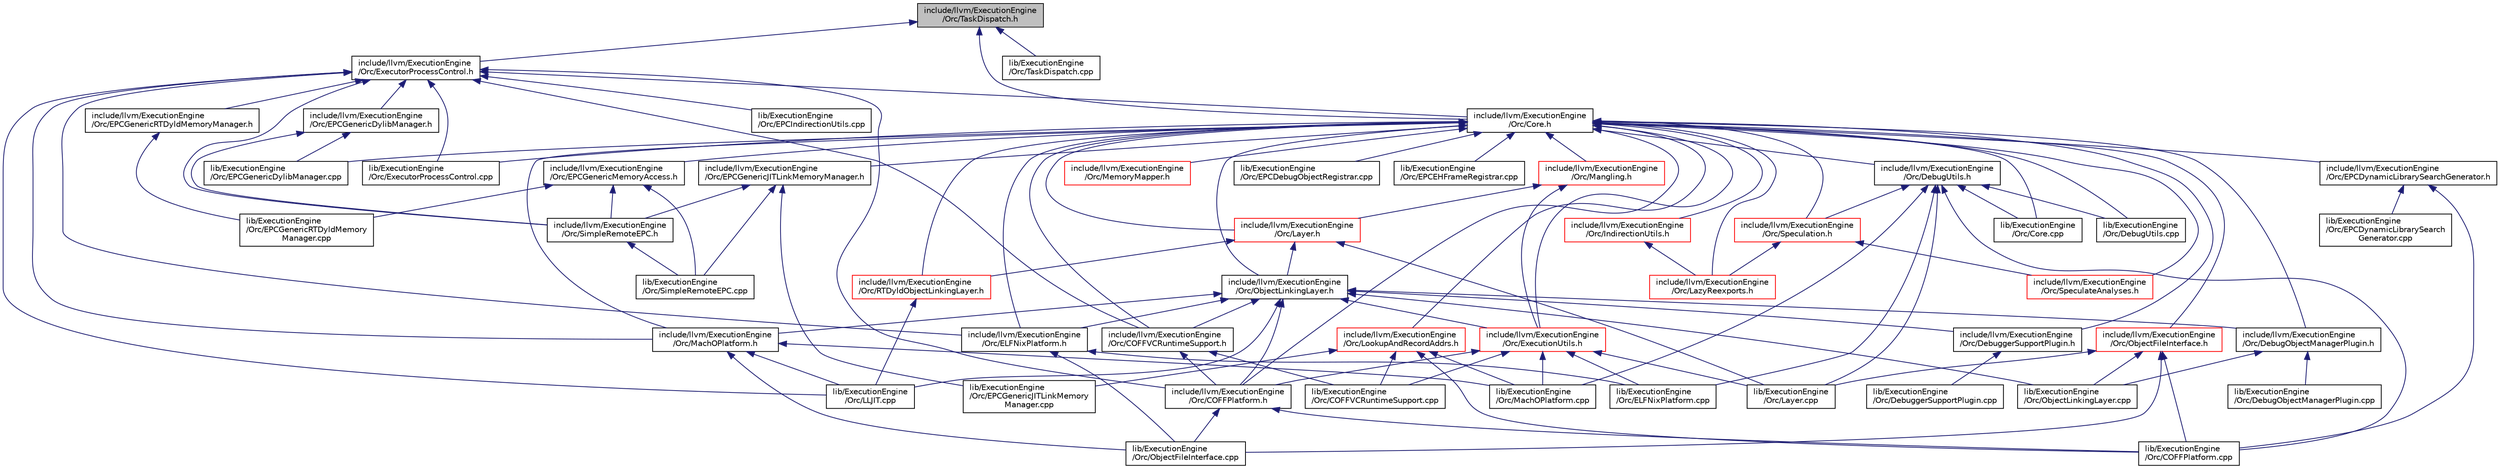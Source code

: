 digraph "include/llvm/ExecutionEngine/Orc/TaskDispatch.h"
{
 // LATEX_PDF_SIZE
  bgcolor="transparent";
  edge [fontname="Helvetica",fontsize="10",labelfontname="Helvetica",labelfontsize="10"];
  node [fontname="Helvetica",fontsize="10",shape=record];
  Node1 [label="include/llvm/ExecutionEngine\l/Orc/TaskDispatch.h",height=0.2,width=0.4,color="black", fillcolor="grey75", style="filled", fontcolor="black",tooltip=" "];
  Node1 -> Node2 [dir="back",color="midnightblue",fontsize="10",style="solid",fontname="Helvetica"];
  Node2 [label="include/llvm/ExecutionEngine\l/Orc/Core.h",height=0.2,width=0.4,color="black",URL="$ExecutionEngine_2Orc_2Core_8h.html",tooltip=" "];
  Node2 -> Node3 [dir="back",color="midnightblue",fontsize="10",style="solid",fontname="Helvetica"];
  Node3 [label="include/llvm/ExecutionEngine\l/Orc/COFFPlatform.h",height=0.2,width=0.4,color="black",URL="$COFFPlatform_8h.html",tooltip=" "];
  Node3 -> Node4 [dir="back",color="midnightblue",fontsize="10",style="solid",fontname="Helvetica"];
  Node4 [label="lib/ExecutionEngine\l/Orc/COFFPlatform.cpp",height=0.2,width=0.4,color="black",URL="$COFFPlatform_8cpp.html",tooltip=" "];
  Node3 -> Node5 [dir="back",color="midnightblue",fontsize="10",style="solid",fontname="Helvetica"];
  Node5 [label="lib/ExecutionEngine\l/Orc/ObjectFileInterface.cpp",height=0.2,width=0.4,color="black",URL="$ObjectFileInterface_8cpp.html",tooltip=" "];
  Node2 -> Node6 [dir="back",color="midnightblue",fontsize="10",style="solid",fontname="Helvetica"];
  Node6 [label="include/llvm/ExecutionEngine\l/Orc/COFFVCRuntimeSupport.h",height=0.2,width=0.4,color="black",URL="$COFFVCRuntimeSupport_8h.html",tooltip=" "];
  Node6 -> Node3 [dir="back",color="midnightblue",fontsize="10",style="solid",fontname="Helvetica"];
  Node6 -> Node7 [dir="back",color="midnightblue",fontsize="10",style="solid",fontname="Helvetica"];
  Node7 [label="lib/ExecutionEngine\l/Orc/COFFVCRuntimeSupport.cpp",height=0.2,width=0.4,color="black",URL="$COFFVCRuntimeSupport_8cpp.html",tooltip=" "];
  Node2 -> Node8 [dir="back",color="midnightblue",fontsize="10",style="solid",fontname="Helvetica"];
  Node8 [label="include/llvm/ExecutionEngine\l/Orc/DebuggerSupportPlugin.h",height=0.2,width=0.4,color="black",URL="$DebuggerSupportPlugin_8h.html",tooltip=" "];
  Node8 -> Node9 [dir="back",color="midnightblue",fontsize="10",style="solid",fontname="Helvetica"];
  Node9 [label="lib/ExecutionEngine\l/Orc/DebuggerSupportPlugin.cpp",height=0.2,width=0.4,color="black",URL="$DebuggerSupportPlugin_8cpp.html",tooltip=" "];
  Node2 -> Node10 [dir="back",color="midnightblue",fontsize="10",style="solid",fontname="Helvetica"];
  Node10 [label="include/llvm/ExecutionEngine\l/Orc/DebugObjectManagerPlugin.h",height=0.2,width=0.4,color="black",URL="$DebugObjectManagerPlugin_8h.html",tooltip=" "];
  Node10 -> Node11 [dir="back",color="midnightblue",fontsize="10",style="solid",fontname="Helvetica"];
  Node11 [label="lib/ExecutionEngine\l/Orc/DebugObjectManagerPlugin.cpp",height=0.2,width=0.4,color="black",URL="$DebugObjectManagerPlugin_8cpp.html",tooltip=" "];
  Node10 -> Node12 [dir="back",color="midnightblue",fontsize="10",style="solid",fontname="Helvetica"];
  Node12 [label="lib/ExecutionEngine\l/Orc/ObjectLinkingLayer.cpp",height=0.2,width=0.4,color="black",URL="$ObjectLinkingLayer_8cpp.html",tooltip=" "];
  Node2 -> Node13 [dir="back",color="midnightblue",fontsize="10",style="solid",fontname="Helvetica"];
  Node13 [label="include/llvm/ExecutionEngine\l/Orc/DebugUtils.h",height=0.2,width=0.4,color="black",URL="$DebugUtils_8h.html",tooltip=" "];
  Node13 -> Node14 [dir="back",color="midnightblue",fontsize="10",style="solid",fontname="Helvetica"];
  Node14 [label="include/llvm/ExecutionEngine\l/Orc/Speculation.h",height=0.2,width=0.4,color="red",URL="$Speculation_8h.html",tooltip=" "];
  Node14 -> Node20 [dir="back",color="midnightblue",fontsize="10",style="solid",fontname="Helvetica"];
  Node20 [label="include/llvm/ExecutionEngine\l/Orc/LazyReexports.h",height=0.2,width=0.4,color="red",URL="$LazyReexports_8h.html",tooltip=" "];
  Node14 -> Node24 [dir="back",color="midnightblue",fontsize="10",style="solid",fontname="Helvetica"];
  Node24 [label="include/llvm/ExecutionEngine\l/Orc/SpeculateAnalyses.h",height=0.2,width=0.4,color="red",URL="$SpeculateAnalyses_8h.html",tooltip=" "];
  Node13 -> Node4 [dir="back",color="midnightblue",fontsize="10",style="solid",fontname="Helvetica"];
  Node13 -> Node27 [dir="back",color="midnightblue",fontsize="10",style="solid",fontname="Helvetica"];
  Node27 [label="lib/ExecutionEngine\l/Orc/Core.cpp",height=0.2,width=0.4,color="black",URL="$ExecutionEngine_2Orc_2Core_8cpp.html",tooltip=" "];
  Node13 -> Node28 [dir="back",color="midnightblue",fontsize="10",style="solid",fontname="Helvetica"];
  Node28 [label="lib/ExecutionEngine\l/Orc/DebugUtils.cpp",height=0.2,width=0.4,color="black",URL="$DebugUtils_8cpp.html",tooltip=" "];
  Node13 -> Node29 [dir="back",color="midnightblue",fontsize="10",style="solid",fontname="Helvetica"];
  Node29 [label="lib/ExecutionEngine\l/Orc/ELFNixPlatform.cpp",height=0.2,width=0.4,color="black",URL="$ELFNixPlatform_8cpp.html",tooltip=" "];
  Node13 -> Node30 [dir="back",color="midnightblue",fontsize="10",style="solid",fontname="Helvetica"];
  Node30 [label="lib/ExecutionEngine\l/Orc/Layer.cpp",height=0.2,width=0.4,color="black",URL="$Layer_8cpp.html",tooltip=" "];
  Node13 -> Node31 [dir="back",color="midnightblue",fontsize="10",style="solid",fontname="Helvetica"];
  Node31 [label="lib/ExecutionEngine\l/Orc/MachOPlatform.cpp",height=0.2,width=0.4,color="black",URL="$MachOPlatform_8cpp.html",tooltip=" "];
  Node2 -> Node32 [dir="back",color="midnightblue",fontsize="10",style="solid",fontname="Helvetica"];
  Node32 [label="include/llvm/ExecutionEngine\l/Orc/ELFNixPlatform.h",height=0.2,width=0.4,color="black",URL="$ELFNixPlatform_8h.html",tooltip=" "];
  Node32 -> Node29 [dir="back",color="midnightblue",fontsize="10",style="solid",fontname="Helvetica"];
  Node32 -> Node5 [dir="back",color="midnightblue",fontsize="10",style="solid",fontname="Helvetica"];
  Node2 -> Node33 [dir="back",color="midnightblue",fontsize="10",style="solid",fontname="Helvetica"];
  Node33 [label="include/llvm/ExecutionEngine\l/Orc/EPCDynamicLibrarySearchGenerator.h",height=0.2,width=0.4,color="black",URL="$EPCDynamicLibrarySearchGenerator_8h.html",tooltip=" "];
  Node33 -> Node4 [dir="back",color="midnightblue",fontsize="10",style="solid",fontname="Helvetica"];
  Node33 -> Node34 [dir="back",color="midnightblue",fontsize="10",style="solid",fontname="Helvetica"];
  Node34 [label="lib/ExecutionEngine\l/Orc/EPCDynamicLibrarySearch\lGenerator.cpp",height=0.2,width=0.4,color="black",URL="$EPCDynamicLibrarySearchGenerator_8cpp.html",tooltip=" "];
  Node2 -> Node35 [dir="back",color="midnightblue",fontsize="10",style="solid",fontname="Helvetica"];
  Node35 [label="include/llvm/ExecutionEngine\l/Orc/EPCGenericJITLinkMemoryManager.h",height=0.2,width=0.4,color="black",URL="$EPCGenericJITLinkMemoryManager_8h.html",tooltip=" "];
  Node35 -> Node36 [dir="back",color="midnightblue",fontsize="10",style="solid",fontname="Helvetica"];
  Node36 [label="include/llvm/ExecutionEngine\l/Orc/SimpleRemoteEPC.h",height=0.2,width=0.4,color="black",URL="$SimpleRemoteEPC_8h.html",tooltip=" "];
  Node36 -> Node37 [dir="back",color="midnightblue",fontsize="10",style="solid",fontname="Helvetica"];
  Node37 [label="lib/ExecutionEngine\l/Orc/SimpleRemoteEPC.cpp",height=0.2,width=0.4,color="black",URL="$SimpleRemoteEPC_8cpp.html",tooltip=" "];
  Node35 -> Node38 [dir="back",color="midnightblue",fontsize="10",style="solid",fontname="Helvetica"];
  Node38 [label="lib/ExecutionEngine\l/Orc/EPCGenericJITLinkMemory\lManager.cpp",height=0.2,width=0.4,color="black",URL="$EPCGenericJITLinkMemoryManager_8cpp.html",tooltip=" "];
  Node35 -> Node37 [dir="back",color="midnightblue",fontsize="10",style="solid",fontname="Helvetica"];
  Node2 -> Node39 [dir="back",color="midnightblue",fontsize="10",style="solid",fontname="Helvetica"];
  Node39 [label="include/llvm/ExecutionEngine\l/Orc/EPCGenericMemoryAccess.h",height=0.2,width=0.4,color="black",URL="$EPCGenericMemoryAccess_8h.html",tooltip=" "];
  Node39 -> Node36 [dir="back",color="midnightblue",fontsize="10",style="solid",fontname="Helvetica"];
  Node39 -> Node40 [dir="back",color="midnightblue",fontsize="10",style="solid",fontname="Helvetica"];
  Node40 [label="lib/ExecutionEngine\l/Orc/EPCGenericRTDyldMemory\lManager.cpp",height=0.2,width=0.4,color="black",URL="$EPCGenericRTDyldMemoryManager_8cpp.html",tooltip=" "];
  Node39 -> Node37 [dir="back",color="midnightblue",fontsize="10",style="solid",fontname="Helvetica"];
  Node2 -> Node41 [dir="back",color="midnightblue",fontsize="10",style="solid",fontname="Helvetica"];
  Node41 [label="include/llvm/ExecutionEngine\l/Orc/ExecutionUtils.h",height=0.2,width=0.4,color="red",URL="$ExecutionUtils_8h.html",tooltip=" "];
  Node41 -> Node3 [dir="back",color="midnightblue",fontsize="10",style="solid",fontname="Helvetica"];
  Node41 -> Node7 [dir="back",color="midnightblue",fontsize="10",style="solid",fontname="Helvetica"];
  Node41 -> Node29 [dir="back",color="midnightblue",fontsize="10",style="solid",fontname="Helvetica"];
  Node41 -> Node30 [dir="back",color="midnightblue",fontsize="10",style="solid",fontname="Helvetica"];
  Node41 -> Node31 [dir="back",color="midnightblue",fontsize="10",style="solid",fontname="Helvetica"];
  Node2 -> Node43 [dir="back",color="midnightblue",fontsize="10",style="solid",fontname="Helvetica"];
  Node43 [label="include/llvm/ExecutionEngine\l/Orc/IndirectionUtils.h",height=0.2,width=0.4,color="red",URL="$IndirectionUtils_8h.html",tooltip=" "];
  Node43 -> Node20 [dir="back",color="midnightblue",fontsize="10",style="solid",fontname="Helvetica"];
  Node2 -> Node45 [dir="back",color="midnightblue",fontsize="10",style="solid",fontname="Helvetica"];
  Node45 [label="include/llvm/ExecutionEngine\l/Orc/Layer.h",height=0.2,width=0.4,color="red",URL="$Layer_8h.html",tooltip=" "];
  Node45 -> Node52 [dir="back",color="midnightblue",fontsize="10",style="solid",fontname="Helvetica"];
  Node52 [label="include/llvm/ExecutionEngine\l/Orc/ObjectLinkingLayer.h",height=0.2,width=0.4,color="black",URL="$ObjectLinkingLayer_8h.html",tooltip=" "];
  Node52 -> Node3 [dir="back",color="midnightblue",fontsize="10",style="solid",fontname="Helvetica"];
  Node52 -> Node6 [dir="back",color="midnightblue",fontsize="10",style="solid",fontname="Helvetica"];
  Node52 -> Node8 [dir="back",color="midnightblue",fontsize="10",style="solid",fontname="Helvetica"];
  Node52 -> Node10 [dir="back",color="midnightblue",fontsize="10",style="solid",fontname="Helvetica"];
  Node52 -> Node32 [dir="back",color="midnightblue",fontsize="10",style="solid",fontname="Helvetica"];
  Node52 -> Node41 [dir="back",color="midnightblue",fontsize="10",style="solid",fontname="Helvetica"];
  Node52 -> Node53 [dir="back",color="midnightblue",fontsize="10",style="solid",fontname="Helvetica"];
  Node53 [label="include/llvm/ExecutionEngine\l/Orc/MachOPlatform.h",height=0.2,width=0.4,color="black",URL="$MachOPlatform_8h.html",tooltip=" "];
  Node53 -> Node17 [dir="back",color="midnightblue",fontsize="10",style="solid",fontname="Helvetica"];
  Node17 [label="lib/ExecutionEngine\l/Orc/LLJIT.cpp",height=0.2,width=0.4,color="black",URL="$LLJIT_8cpp.html",tooltip=" "];
  Node53 -> Node31 [dir="back",color="midnightblue",fontsize="10",style="solid",fontname="Helvetica"];
  Node53 -> Node5 [dir="back",color="midnightblue",fontsize="10",style="solid",fontname="Helvetica"];
  Node52 -> Node17 [dir="back",color="midnightblue",fontsize="10",style="solid",fontname="Helvetica"];
  Node52 -> Node12 [dir="back",color="midnightblue",fontsize="10",style="solid",fontname="Helvetica"];
  Node45 -> Node56 [dir="back",color="midnightblue",fontsize="10",style="solid",fontname="Helvetica"];
  Node56 [label="include/llvm/ExecutionEngine\l/Orc/RTDyldObjectLinkingLayer.h",height=0.2,width=0.4,color="red",URL="$RTDyldObjectLinkingLayer_8h.html",tooltip=" "];
  Node56 -> Node17 [dir="back",color="midnightblue",fontsize="10",style="solid",fontname="Helvetica"];
  Node45 -> Node30 [dir="back",color="midnightblue",fontsize="10",style="solid",fontname="Helvetica"];
  Node2 -> Node20 [dir="back",color="midnightblue",fontsize="10",style="solid",fontname="Helvetica"];
  Node2 -> Node58 [dir="back",color="midnightblue",fontsize="10",style="solid",fontname="Helvetica"];
  Node58 [label="include/llvm/ExecutionEngine\l/Orc/LookupAndRecordAddrs.h",height=0.2,width=0.4,color="red",URL="$LookupAndRecordAddrs_8h.html",tooltip=" "];
  Node58 -> Node4 [dir="back",color="midnightblue",fontsize="10",style="solid",fontname="Helvetica"];
  Node58 -> Node7 [dir="back",color="midnightblue",fontsize="10",style="solid",fontname="Helvetica"];
  Node58 -> Node38 [dir="back",color="midnightblue",fontsize="10",style="solid",fontname="Helvetica"];
  Node58 -> Node31 [dir="back",color="midnightblue",fontsize="10",style="solid",fontname="Helvetica"];
  Node2 -> Node53 [dir="back",color="midnightblue",fontsize="10",style="solid",fontname="Helvetica"];
  Node2 -> Node60 [dir="back",color="midnightblue",fontsize="10",style="solid",fontname="Helvetica"];
  Node60 [label="include/llvm/ExecutionEngine\l/Orc/Mangling.h",height=0.2,width=0.4,color="red",URL="$Mangling_8h.html",tooltip=" "];
  Node60 -> Node41 [dir="back",color="midnightblue",fontsize="10",style="solid",fontname="Helvetica"];
  Node60 -> Node45 [dir="back",color="midnightblue",fontsize="10",style="solid",fontname="Helvetica"];
  Node2 -> Node62 [dir="back",color="midnightblue",fontsize="10",style="solid",fontname="Helvetica"];
  Node62 [label="include/llvm/ExecutionEngine\l/Orc/MemoryMapper.h",height=0.2,width=0.4,color="red",URL="$MemoryMapper_8h.html",tooltip=" "];
  Node2 -> Node66 [dir="back",color="midnightblue",fontsize="10",style="solid",fontname="Helvetica"];
  Node66 [label="include/llvm/ExecutionEngine\l/Orc/ObjectFileInterface.h",height=0.2,width=0.4,color="red",URL="$ObjectFileInterface_8h.html",tooltip=" "];
  Node66 -> Node4 [dir="back",color="midnightblue",fontsize="10",style="solid",fontname="Helvetica"];
  Node66 -> Node30 [dir="back",color="midnightblue",fontsize="10",style="solid",fontname="Helvetica"];
  Node66 -> Node5 [dir="back",color="midnightblue",fontsize="10",style="solid",fontname="Helvetica"];
  Node66 -> Node12 [dir="back",color="midnightblue",fontsize="10",style="solid",fontname="Helvetica"];
  Node2 -> Node52 [dir="back",color="midnightblue",fontsize="10",style="solid",fontname="Helvetica"];
  Node2 -> Node56 [dir="back",color="midnightblue",fontsize="10",style="solid",fontname="Helvetica"];
  Node2 -> Node24 [dir="back",color="midnightblue",fontsize="10",style="solid",fontname="Helvetica"];
  Node2 -> Node14 [dir="back",color="midnightblue",fontsize="10",style="solid",fontname="Helvetica"];
  Node2 -> Node27 [dir="back",color="midnightblue",fontsize="10",style="solid",fontname="Helvetica"];
  Node2 -> Node28 [dir="back",color="midnightblue",fontsize="10",style="solid",fontname="Helvetica"];
  Node2 -> Node67 [dir="back",color="midnightblue",fontsize="10",style="solid",fontname="Helvetica"];
  Node67 [label="lib/ExecutionEngine\l/Orc/EPCDebugObjectRegistrar.cpp",height=0.2,width=0.4,color="black",URL="$EPCDebugObjectRegistrar_8cpp.html",tooltip=" "];
  Node2 -> Node68 [dir="back",color="midnightblue",fontsize="10",style="solid",fontname="Helvetica"];
  Node68 [label="lib/ExecutionEngine\l/Orc/EPCEHFrameRegistrar.cpp",height=0.2,width=0.4,color="black",URL="$EPCEHFrameRegistrar_8cpp.html",tooltip=" "];
  Node2 -> Node69 [dir="back",color="midnightblue",fontsize="10",style="solid",fontname="Helvetica"];
  Node69 [label="lib/ExecutionEngine\l/Orc/EPCGenericDylibManager.cpp",height=0.2,width=0.4,color="black",URL="$EPCGenericDylibManager_8cpp.html",tooltip=" "];
  Node2 -> Node70 [dir="back",color="midnightblue",fontsize="10",style="solid",fontname="Helvetica"];
  Node70 [label="lib/ExecutionEngine\l/Orc/ExecutorProcessControl.cpp",height=0.2,width=0.4,color="black",URL="$ExecutorProcessControl_8cpp.html",tooltip=" "];
  Node1 -> Node71 [dir="back",color="midnightblue",fontsize="10",style="solid",fontname="Helvetica"];
  Node71 [label="include/llvm/ExecutionEngine\l/Orc/ExecutorProcessControl.h",height=0.2,width=0.4,color="black",URL="$ExecutorProcessControl_8h.html",tooltip=" "];
  Node71 -> Node3 [dir="back",color="midnightblue",fontsize="10",style="solid",fontname="Helvetica"];
  Node71 -> Node6 [dir="back",color="midnightblue",fontsize="10",style="solid",fontname="Helvetica"];
  Node71 -> Node2 [dir="back",color="midnightblue",fontsize="10",style="solid",fontname="Helvetica"];
  Node71 -> Node32 [dir="back",color="midnightblue",fontsize="10",style="solid",fontname="Helvetica"];
  Node71 -> Node72 [dir="back",color="midnightblue",fontsize="10",style="solid",fontname="Helvetica"];
  Node72 [label="include/llvm/ExecutionEngine\l/Orc/EPCGenericDylibManager.h",height=0.2,width=0.4,color="black",URL="$EPCGenericDylibManager_8h.html",tooltip=" "];
  Node72 -> Node36 [dir="back",color="midnightblue",fontsize="10",style="solid",fontname="Helvetica"];
  Node72 -> Node69 [dir="back",color="midnightblue",fontsize="10",style="solid",fontname="Helvetica"];
  Node71 -> Node73 [dir="back",color="midnightblue",fontsize="10",style="solid",fontname="Helvetica"];
  Node73 [label="include/llvm/ExecutionEngine\l/Orc/EPCGenericRTDyldMemoryManager.h",height=0.2,width=0.4,color="black",URL="$EPCGenericRTDyldMemoryManager_8h.html",tooltip=" "];
  Node73 -> Node40 [dir="back",color="midnightblue",fontsize="10",style="solid",fontname="Helvetica"];
  Node71 -> Node53 [dir="back",color="midnightblue",fontsize="10",style="solid",fontname="Helvetica"];
  Node71 -> Node36 [dir="back",color="midnightblue",fontsize="10",style="solid",fontname="Helvetica"];
  Node71 -> Node22 [dir="back",color="midnightblue",fontsize="10",style="solid",fontname="Helvetica"];
  Node22 [label="lib/ExecutionEngine\l/Orc/EPCIndirectionUtils.cpp",height=0.2,width=0.4,color="black",URL="$EPCIndirectionUtils_8cpp.html",tooltip=" "];
  Node71 -> Node70 [dir="back",color="midnightblue",fontsize="10",style="solid",fontname="Helvetica"];
  Node71 -> Node17 [dir="back",color="midnightblue",fontsize="10",style="solid",fontname="Helvetica"];
  Node1 -> Node74 [dir="back",color="midnightblue",fontsize="10",style="solid",fontname="Helvetica"];
  Node74 [label="lib/ExecutionEngine\l/Orc/TaskDispatch.cpp",height=0.2,width=0.4,color="black",URL="$TaskDispatch_8cpp.html",tooltip=" "];
}
